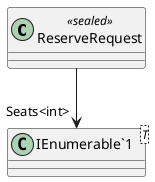 @startuml
class ReserveRequest <<sealed>> {
}
class "IEnumerable`1"<T> {
}
ReserveRequest --> "Seats<int>" "IEnumerable`1"
@enduml
